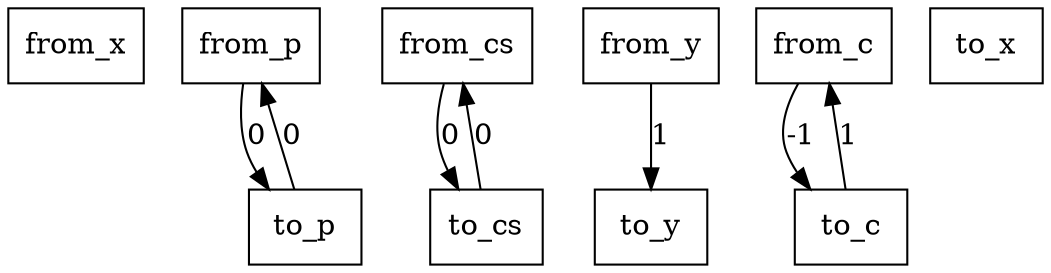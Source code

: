digraph {
    graph [rankdir=TB
          ,bgcolor=transparent];
    node [shape=box
         ,fillcolor=white
         ,style=filled];
    0 [label=<from_x>];
    1 [label=<from_p>];
    2 [label=<from_cs>];
    3 [label=<from_y>];
    4 [label=<from_c>];
    5 [label=<to_x>];
    6 [label=<to_p>];
    7 [label=<to_cs>];
    8 [label=<to_y>];
    9 [label=<to_c>];
    1 -> 6 [label=0];
    2 -> 7 [label=0];
    3 -> 8 [label=1];
    4 -> 9 [label=-1];
    6 -> 1 [label=0];
    7 -> 2 [label=0];
    9 -> 4 [label=1];
}